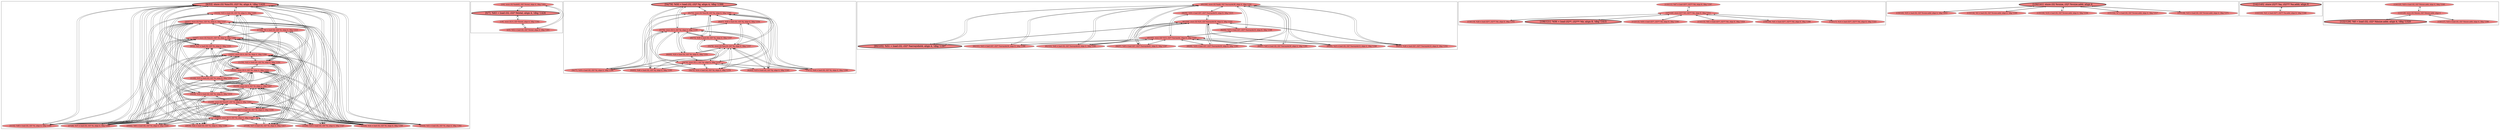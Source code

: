
digraph G {



node290->node284 [ ]
node285->node299 [ ]
node299->node285 [ ]
node279->node281 [ ]
node281->node279 [ ]
node301->node290 [ ]
node301->node289 [ ]
node289->node301 [ ]
node346->node343 [ ]
node335->node334 [ ]
node334->node335 [ ]
node337->node335 [ ]
node326->node335 [ ]
node335->node326 [ ]
node343->node348 [ ]
node338->node335 [ ]
node285->node289 [ ]
node289->node285 [ ]
node335->node332 [ ]
node332->node335 [ ]
node330->node335 [ ]
node349->node341 [ ]
node341->node349 [ ]
node305->node288 [ ]
node288->node289 [ ]
node290->node301 [ ]
node289->node288 [ ]
node351->node343 [ ]
node346->node349 [ ]
node303->node301 [ ]
node349->node340 [ ]
node294->node297 [ ]
node335->node336 [ ]
node336->node335 [ ]
node297->node294 [ ]
node347->node349 [ ]
node349->node347 [ ]
node351->node349 [ ]
node349->node351 [ ]
node286->node290 [ ]
node290->node286 [ ]
node284->node294 [ ]
node285->node294 [ ]
node294->node285 [ ]
node298->node293 [ ]
node293->node298 [ ]
node288->node294 [ ]
node294->node286 [ ]
node298->node297 [ ]
node297->node298 [ ]
node290->node285 [ ]
node298->node283 [ ]
node283->node298 [ ]
node284->node298 [ ]
node303->node300 [ ]
node302->node300 [ ]
node339->node345 [ ]
node284->node290 [ ]
node299->node297 [ ]
node323->node320 [ ]
node302->node287 [ ]
node302->node285 [ ]
node345->node347 [ ]
node298->node284 [ ]
node339->node349 [ ]
node294->node292 [ ]
node294->node283 [ ]
node327->node333 [ ]
node304->node299 [ ]
node294->node304 [ ]
node333->node334 [ ]
node304->node294 [ ]
node310->node306 [ ]
node288->node305 [ ]
node332->node333 [ ]
node305->node304 [ ]
node291->node290 [ ]
node292->node299 [ ]
node288->node298 [ ]
node306->node310 [ ]
node343->node347 [ ]
node292->node290 [ ]
node282->node281 [ ]
node293->node305 [ ]
node301->node303 [ ]
node330->node331 [ ]
node294->node287 [ ]
node295->node303 [ ]
node308->node310 [ ]
node351->node350 [ ]
node291->node299 [ ]
node290->node304 [ ]
node299->node288 [ ]
node340->node349 [ ]
node299->node301 [ ]
node331->node329 [ ]
node349->node344 [ ]
node294->node300 [ ]
node344->node349 [ ]
node286->node302 [ ]
node318->node320 [ ]
node305->node291 [ ]
node301->node299 [ ]
node301->node302 [ ]
node289->node283 [ ]
node284->node302 [ ]
node291->node305 [ ]
node342->node350 [ ]
node291->node294 [ ]
node292->node298 [ ]
node287->node298 [ ]
node289->node284 [ ]
node293->node302 [ ]
node307->node310 [ ]
node303->node287 [ ]
node287->node305 [ ]
node303->node286 [ ]
node341->node345 [ ]
node331->node328 [ ]
node304->node302 [ ]
node321->node320 [ ]
node331->node336 [ ]
node343->node346 [ ]
node284->node303 [ ]
node298->node287 [ ]
node287->node294 [ ]
node287->node303 [ ]
node283->node303 [ ]
node305->node295 [ ]
node299->node296 [ ]
node295->node290 [ ]
node336->node333 [ ]
node347->node350 [ ]
node303->node293 [ ]
node333->node336 [ ]
node335->node330 [ ]
node287->node299 [ ]
node295->node294 [ ]
node296->node290 [ ]
node333->node330 [ ]
node290->node297 [ ]
node298->node295 [ ]
node336->node331 [ ]
node295->node305 [ ]
node330->node333 [ ]
node289->node292 [ ]
node298->node292 [ ]
node326->node333 [ ]
node302->node297 [ ]
node350->node346 [ ]
node310->node311 [ ]
node347->node345 [ ]
node303->node284 [ ]
node327->node335 [ ]
node303->node296 [ ]
node283->node294 [ ]
node283->node290 [ ]
node295->node298 [ ]
node302->node286 [ ]
node299->node293 [ ]
node303->node297 [ ]
node290->node288 [ ]
node287->node302 [ ]
node345->node346 [ ]
node343->node351 [ ]
node290->node292 [ ]
node286->node289 [ ]
node344->node350 [ ]
node313->node312 [ ]
node294->node293 [ ]
node335->node327 [ ]
node292->node289 [ ]
node290->node291 [ ]
node331->node330 [ ]
node285->node305 [ ]
node302->node284 [ ]
node315->node317 [ ]
node290->node283 [ ]
node346->node350 [ ]
node293->node303 [ ]
node286->node294 [ ]
node346->node345 [ ]
node286->node303 [ ]
node303->node283 [ ]
node335->node328 [ ]
node300->node294 [ ]
node333->node326 [ ]
node290->node287 [ ]
node296->node305 [ ]
node291->node289 [ ]
node335->node329 [ ]
node333->node338 [ ]
node293->node289 [ ]
node291->node303 [ ]
node297->node305 [ ]
node302->node291 [ ]
node289->node297 [ ]
node312->node313 [ ]
node350->node351 [ ]
node345->node344 [ ]
node300->node290 [ ]
node287->node290 [ ]
node331->node332 [ ]
node317->node315 [ ]
node333->node329 [ ]
node332->node331 [ ]
node311->node310 [ ]
node342->node343 [ ]
node283->node289 [ ]
node297->node303 [ ]
node304->node305 [ ]
node349->node339 [ ]
node331->node326 [ ]
node285->node302 [ ]
node302->node292 [ ]
node345->node342 [ ]
node341->node343 [ ]
node289->node304 [ ]
node343->node341 [ ]
node320->node325 [ ]
node328->node335 [ ]
node337->node331 [ ]
node299->node291 [ ]
node299->node283 [ ]
node326->node331 [ ]
node289->node287 [ ]
node294->node291 [ ]
node316->node317 [ ]
node287->node289 [ ]
node290->node295 [ ]
node340->node350 [ ]
node299->node287 [ ]
node298->node288 [ ]
node284->node299 [ ]
node289->node295 [ ]
node320->node323 [ ]
node292->node303 [ ]
node350->node348 [ ]
node294->node284 [ ]
node293->node290 [ ]
node345->node341 [ ]
node347->node343 [ ]
node328->node331 [ ]
node293->node294 [ ]
node325->node320 [ ]
node290->node293 [ ]
node300->node305 [ ]
node292->node302 [ ]
node300->node302 [ ]
node339->node343 [ ]
node299->node304 [ ]
node296->node289 [ ]
node303->node295 [ ]
node333->node332 [ ]
node289->node300 [ ]
node302->node293 [ ]
node279->node280 [ ]
node297->node289 [ ]
node304->node290 [ ]
node338->node331 [ ]
node298->node291 [ ]
node299->node300 [ ]
node283->node305 [ ]
node334->node331 [ ]
node350->node342 [ ]
node305->node292 [ ]
node305->node287 [ ]
node324->node320 [ ]
node289->node291 [ ]
node320->node324 [ ]
node351->node345 [ ]
node348->node345 [ ]
node295->node302 [ ]
node293->node299 [ ]
node301->node294 [ ]
node296->node303 [ ]
node283->node302 [ ]
node302->node295 [ ]
node329->node333 [ ]
node350->node340 [ ]
node331->node334 [ ]
node302->node304 [ ]
node310->node307 [ ]
node335->node338 [ ]
node340->node343 [ ]
node282->node280 [ ]
node305->node283 [ ]
node280->node279 [ ]
node343->node339 [ ]
node303->node291 [ ]
node317->node316 [ ]
node314->node317 [ ]
node345->node339 [ ]
node304->node298 [ ]
node298->node304 [ ]
node342->node345 [ ]
node328->node333 [ ]
node299->node284 [ ]
node300->node298 [ ]
node298->node300 [ ]
node291->node302 [ ]
node333->node328 [ ]
node348->node343 [ ]
node294->node295 [ ]
node296->node298 [ ]
node284->node305 [ ]
node298->node296 [ ]
node303->node292 [ ]
node331->node327 [ ]
node303->node285 [ ]
node320->node322 [ ]
node285->node303 [ ]
node305->node285 [ ]
node290->node300 [ ]
node296->node299 [ ]
node340->node345 [ ]
node305->node293 [ ]
node322->node320 [ ]
node335->node337 [ ]
node349->node348 [ ]
node305->node296 [ ]
node280->node282 [ ]
node341->node350 [ ]
node350->node341 [ ]
node292->node294 [ ]
node310->node309 [ ]
node343->node342 [ ]
node302->node283 [ ]
node320->node319 [ ]
node329->node331 [ ]
node319->node320 [ ]
node291->node298 [ ]
node338->node333 [ ]
node342->node349 [ ]
node349->node342 [ ]
node331->node338 [ ]
node350->node347 [ ]
node302->node288 [ ]
node288->node302 [ ]
node299->node286 [ ]
node305->node284 [ ]
node289->node296 [ ]
node296->node294 [ ]
node329->node335 [ ]
node294->node296 [ ]
node303->node304 [ ]
node333->node327 [ ]
node304->node303 [ ]
node350->node339 [ ]
node301->node298 [ ]
node317->node314 [ ]
node292->node305 [ ]
node305->node286 [ ]
node298->node286 [ ]
node286->node305 [ ]
node345->node351 [ ]
node331->node337 [ ]
node339->node350 [ ]
node281->node282 [ ]
node333->node337 [ ]
node294->node288 [ ]
node337->node333 [ ]
node299->node292 [ ]
node295->node289 [ ]
node286->node299 [ ]
node302->node301 [ ]
node327->node331 [ ]
node285->node290 [ ]
node345->node340 [ ]
node289->node293 [ ]
node309->node310 [ ]
node288->node290 [ ]
node348->node350 [ ]
node295->node299 [ ]
node305->node297 [ ]
node299->node295 [ ]
node304->node289 [ ]
node350->node344 [ ]
node300->node299 [ ]
node290->node296 [ ]
node320->node318 [ ]
node289->node286 [ ]
node320->node321 [ ]
node294->node301 [ ]
node344->node345 [ ]
node298->node285 [ ]
node285->node298 [ ]
node344->node343 [ ]
node288->node299 [ ]
node305->node301 [ ]
node297->node290 [ ]
node298->node301 [ ]
node310->node308 [ ]
node300->node303 [ ]
node334->node333 [ ]
node343->node344 [ ]
node301->node305 [ ]
node302->node296 [ ]
node283->node299 [ ]
node296->node302 [ ]
node297->node299 [ ]
node343->node340 [ ]
node345->node348 [ ]
node300->node289 [ ]
node297->node302 [ ]
node305->node300 [ ]
node303->node288 [ ]
node288->node303 [ ]
node286->node298 [ ]
node348->node349 [ ]
node349->node346 [ ]
node284->node289 [ ]


subgraph cluster7 {


node351 [fillcolor=lightcoral,label="[58/75]  %34 = load i32, i32* %j, align 4, !dbg !1378",shape=ellipse,style=filled ]
node350 [fillcolor=lightcoral,label="[57/76]  store i32 0, i32* %j, align 4, !dbg !1339",shape=ellipse,style=filled ]
node348 [fillcolor=lightcoral,label="[70/71]  %44 = load i32, i32* %j, align 4, !dbg !1390",shape=ellipse,style=filled ]
node347 [fillcolor=lightcoral,label="[56/77]  %39 = load i32, i32* %j, align 4, !dbg !1386",shape=ellipse,style=filled ]
node346 [penwidth=3.0,fontsize=20,fillcolor=lightcoral,label="[54/79]  %50 = load i32, i32* %j, align 4, !dbg !1399",shape=ellipse,style=filled ]
node349 [fillcolor=lightcoral,label="[59/74]  store i32 1, i32* %j, align 4, !dbg !1374",shape=ellipse,style=filled ]
node345 [fillcolor=lightcoral,label="[55/78]  store i32 %inc18, i32* %j, align 4, !dbg !1357",shape=ellipse,style=filled ]
node340 [fillcolor=lightcoral,label="[64/65]  %46 = load i32, i32* %j, align 4, !dbg !1393",shape=ellipse,style=filled ]
node342 [fillcolor=lightcoral,label="[66/67]  %29 = load i32, i32* %j, align 4, !dbg !1354",shape=ellipse,style=filled ]
node339 [fillcolor=lightcoral,label="[68/69]  %24 = load i32, i32* %j, align 4, !dbg !1351",shape=ellipse,style=filled ]
node341 [fillcolor=lightcoral,label="[62/63]  %19 = load i32, i32* %j, align 4, !dbg !1343",shape=ellipse,style=filled ]
node343 [fillcolor=lightcoral,label="[61/72]  store i32 %inc38, i32* %j, align 4, !dbg !1393",shape=ellipse,style=filled ]
node344 [fillcolor=lightcoral,label="[60/73]  %30 = load i32, i32* %j, align 4, !dbg !1357",shape=ellipse,style=filled ]



}

subgraph cluster6 {


node338 [fillcolor=lightcoral,label="[84/101]  %43 = load i32*, i32** %arrayidx34, align 8, !dbg !1388",shape=ellipse,style=filled ]
node335 [fillcolor=lightcoral,label="[85/100]  store i32 %add, i32* %arrayidx36, align 4, !dbg !1391",shape=ellipse,style=filled ]
node334 [fillcolor=lightcoral,label="[98/99]  %58 = load i32*, i32** %arrayidx53, align 8, !dbg !1415",shape=ellipse,style=filled ]
node332 [fillcolor=lightcoral,label="[82/103]  %40 = load i32, i32* %arrayidx32, align 4, !dbg !1383",shape=ellipse,style=filled ]
node327 [fillcolor=lightcoral,label="[94/95]  %25 = load i32, i32* %arrayidx12, align 4, !dbg !1348",shape=ellipse,style=filled ]
node326 [fillcolor=lightcoral,label="[96/97]  %49 = load i32*, i32** %arrayidx41, align 8, !dbg !1397",shape=ellipse,style=filled ]
node330 [fillcolor=lightcoral,label="[88/89]  %38 = load i32*, i32** %arrayidx30, align 8, !dbg !1383",shape=ellipse,style=filled ]
node331 [fillcolor=lightcoral,label="[81/104]  store i32 %25, i32* %arrayidx16, align 4, !dbg !1355",shape=ellipse,style=filled ]
node337 [penwidth=3.0,fontsize=20,fillcolor=lightcoral,label="[80/105]  %51 = load i32, i32* %arrayidx44, align 4, !dbg !1397",shape=ellipse,style=filled ]
node336 [fillcolor=lightcoral,label="[86/87]  %45 = load i32, i32* %arrayidx36, align 4, !dbg !1391",shape=ellipse,style=filled ]
node328 [fillcolor=lightcoral,label="[92/93]  %23 = load i32*, i32** %arrayidx10, align 8, !dbg !1348",shape=ellipse,style=filled ]
node333 [fillcolor=lightcoral,label="[83/102]  store i32* %13, i32** %arrayidx, align 8, !dbg !1325",shape=ellipse,style=filled ]
node329 [fillcolor=lightcoral,label="[90/91]  %28 = load i32*, i32** %arrayidx14, align 8, !dbg !1352",shape=ellipse,style=filled ]



}

subgraph cluster0 {


node281 [penwidth=3.0,fontsize=20,fillcolor=lightcoral,label="[0/7]  %63 = load i32, i32* %total, align 4, !dbg !1426",shape=ellipse,style=filled ]
node282 [fillcolor=lightcoral,label="[1/6]  store i32 0, i32* %total, align 4, !dbg !1302",shape=ellipse,style=filled ]
node279 [fillcolor=lightcoral,label="[3/4]  store i32 %add45, i32* %total, align 4, !dbg !1401",shape=ellipse,style=filled ]
node280 [fillcolor=lightcoral,label="[2/5]  %52 = load i32, i32* %total, align 4, !dbg !1401",shape=ellipse,style=filled ]



}

subgraph cluster5 {


node325 [fillcolor=lightcoral,label="[112/113]  %36 = load i32**, i32*** %b, align 8, !dbg !1383",shape=ellipse,style=filled ]
node319 [fillcolor=lightcoral,label="[116/117]  %14 = load i32**, i32*** %b, align 8, !dbg !1323",shape=ellipse,style=filled ]
node318 [fillcolor=lightcoral,label="[118/119]  %26 = load i32**, i32*** %b, align 8, !dbg !1352",shape=ellipse,style=filled ]
node321 [penwidth=3.0,fontsize=20,fillcolor=lightcoral,label="[106/121]  %56 = load i32**, i32*** %b, align 8, !dbg !1415",shape=ellipse,style=filled ]
node324 [fillcolor=lightcoral,label="[114/115]  %61 = load i32**, i32*** %b, align 8, !dbg !1424",shape=ellipse,style=filled ]
node322 [fillcolor=lightcoral,label="[108/109]  %41 = load i32**, i32*** %b, align 8, !dbg !1388",shape=ellipse,style=filled ]
node320 [fillcolor=lightcoral,label="[107/120]  store i32** %5, i32*** %b, align 8, !dbg !1311",shape=ellipse,style=filled ]
node323 [fillcolor=lightcoral,label="[110/111]  %47 = load i32**, i32*** %b, align 8, !dbg !1397",shape=ellipse,style=filled ]



}

subgraph cluster1 {


node303 [fillcolor=lightcoral,label="[16/45]  store i32 0, i32* %i, align 4, !dbg !1331",shape=ellipse,style=filled ]
node301 [fillcolor=lightcoral,label="[31/32]  %48 = load i32, i32* %i, align 4, !dbg !1398",shape=ellipse,style=filled ]
node305 [fillcolor=lightcoral,label="[22/39]  store i32 0, i32* %i, align 4, !dbg !1407",shape=ellipse,style=filled ]
node300 [fillcolor=lightcoral,label="[23/24]  %31 = load i32, i32* %i, align 4, !dbg !1362",shape=ellipse,style=filled ]
node304 [fillcolor=lightcoral,label="[21/40]  %15 = load i32, i32* %i, align 4, !dbg !1324",shape=ellipse,style=filled ]
node287 [fillcolor=lightcoral,label="[13/48]  %17 = load i32, i32* %i, align 4, !dbg !1334",shape=ellipse,style=filled ]
node286 [fillcolor=lightcoral,label="[25/26]  %32 = load i32, i32* %i, align 4, !dbg !1369",shape=ellipse,style=filled ]
node285 [fillcolor=lightcoral,label="[29/30]  %42 = load i32, i32* %i, align 4, !dbg !1389",shape=ellipse,style=filled ]
node302 [fillcolor=lightcoral,label="[20/41]  store i32 %inc, i32* %i, align 4, !dbg !1327",shape=ellipse,style=filled ]
node288 [fillcolor=lightcoral,label="[27/28]  %37 = load i32, i32* %i, align 4, !dbg !1385",shape=ellipse,style=filled ]
node297 [fillcolor=lightcoral,label="[19/42]  %60 = load i32, i32* %i, align 4, !dbg !1420",shape=ellipse,style=filled ]
node299 [fillcolor=lightcoral,label="[18/43]  store i32 0, i32* %i, align 4, !dbg !1312",shape=ellipse,style=filled ]
node284 [fillcolor=lightcoral,label="[33/34]  %53 = load i32, i32* %i, align 4, !dbg !1403",shape=ellipse,style=filled ]
node292 [fillcolor=lightcoral,label="[35/36]  %54 = load i32, i32* %i, align 4, !dbg !1410",shape=ellipse,style=filled ]
node289 [fillcolor=lightcoral,label="[12/49]  store i32 %inc47, i32* %i, align 4, !dbg !1403",shape=ellipse,style=filled ]
node283 [fillcolor=lightcoral,label="[37/38]  %57 = load i32, i32* %i, align 4, !dbg !1417",shape=ellipse,style=filled ]
node293 [fillcolor=lightcoral,label="[15/46]  %16 = load i32, i32* %i, align 4, !dbg !1327",shape=ellipse,style=filled ]
node290 [penwidth=3.0,fontsize=20,fillcolor=lightcoral,label="[8/53]  store i32 %inc55, i32* %i, align 4, !dbg !1420",shape=ellipse,style=filled ]
node295 [fillcolor=lightcoral,label="[9/52]  %27 = load i32, i32* %i, align 4, !dbg !1353",shape=ellipse,style=filled ]
node291 [fillcolor=lightcoral,label="[11/50]  %22 = load i32, i32* %i, align 4, !dbg !1350",shape=ellipse,style=filled ]
node294 [fillcolor=lightcoral,label="[10/51]  store i32 0, i32* %i, align 4, !dbg !1366",shape=ellipse,style=filled ]
node298 [fillcolor=lightcoral,label="[14/47]  store i32 %inc21, i32* %i, align 4, !dbg !1362",shape=ellipse,style=filled ]
node296 [fillcolor=lightcoral,label="[17/44]  %6 = load i32, i32* %i, align 4, !dbg !1315",shape=ellipse,style=filled ]



}

subgraph cluster2 {


node311 [fillcolor=lightcoral,label="[131/132]  %7 = load i32, i32* %vsize.addr, align 4, !dbg !1317",shape=ellipse,style=filled ]
node310 [penwidth=3.0,fontsize=20,fillcolor=lightcoral,label="[130/141]  store i32 %vsize, i32* %vsize.addr, align 4",shape=ellipse,style=filled ]
node308 [fillcolor=lightcoral,label="[133/134]  %0 = load i32, i32* %vsize.addr, align 4, !dbg !1309",shape=ellipse,style=filled ]
node309 [fillcolor=lightcoral,label="[137/138]  %33 = load i32, i32* %vsize.addr, align 4, !dbg !1371",shape=ellipse,style=filled ]
node306 [fillcolor=lightcoral,label="[139/140]  %55 = load i32, i32* %vsize.addr, align 4, !dbg !1412",shape=ellipse,style=filled ]
node307 [fillcolor=lightcoral,label="[135/136]  %18 = load i32, i32* %vsize.addr, align 4, !dbg !1336",shape=ellipse,style=filled ]



}

subgraph cluster3 {


node313 [penwidth=3.0,fontsize=20,fillcolor=lightcoral,label="[142/145]  store i32** %a, i32*** %a.addr, align 8",shape=ellipse,style=filled ]
node312 [fillcolor=lightcoral,label="[143/144]  %21 = load i32**, i32*** %a.addr, align 8, !dbg !1348",shape=ellipse,style=filled ]



}

subgraph cluster4 {


node317 [fillcolor=lightcoral,label="[123/128]  store i32 %hsize, i32* %hsize.addr, align 4",shape=ellipse,style=filled ]
node316 [penwidth=3.0,fontsize=20,fillcolor=lightcoral,label="[122/129]  %8 = load i32, i32* %hsize.addr, align 4, !dbg !1320",shape=ellipse,style=filled ]
node314 [fillcolor=lightcoral,label="[126/127]  %35 = load i32, i32* %hsize.addr, align 4, !dbg !1380",shape=ellipse,style=filled ]
node315 [fillcolor=lightcoral,label="[124/125]  %20 = load i32, i32* %hsize.addr, align 4, !dbg !1345",shape=ellipse,style=filled ]



}

}
